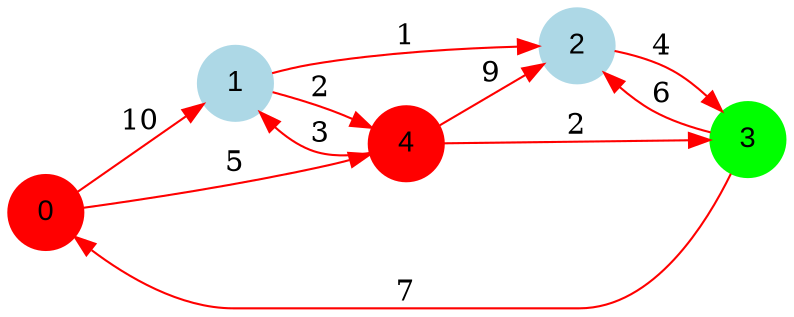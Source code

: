 digraph graphe {
rankdir = LR;
edge [color=red];
0 [fontname="Arial", shape = circle, color=red, style=filled];
1 [fontname="Arial", shape = circle, color=lightblue, style=filled];
2 [fontname="Arial", shape = circle, color=lightblue, style=filled];
3 [fontname="Arial", shape = circle, color=green, style=filled];
4 [fontname="Arial", shape = circle, color=red, style=filled];
	0  ->  1 [label = "10"];
	0  ->  4 [label = "5"];
	1  ->  2 [label = "1"];
	1  ->  4 [label = "2"];
	2  ->  3 [label = "4"];
	3  ->  0 [label = "7"];
	3  ->  2 [label = "6"];
	4  ->  1 [label = "3"];
	4  ->  2 [label = "9"];
	4  ->  3 [label = "2"];
}